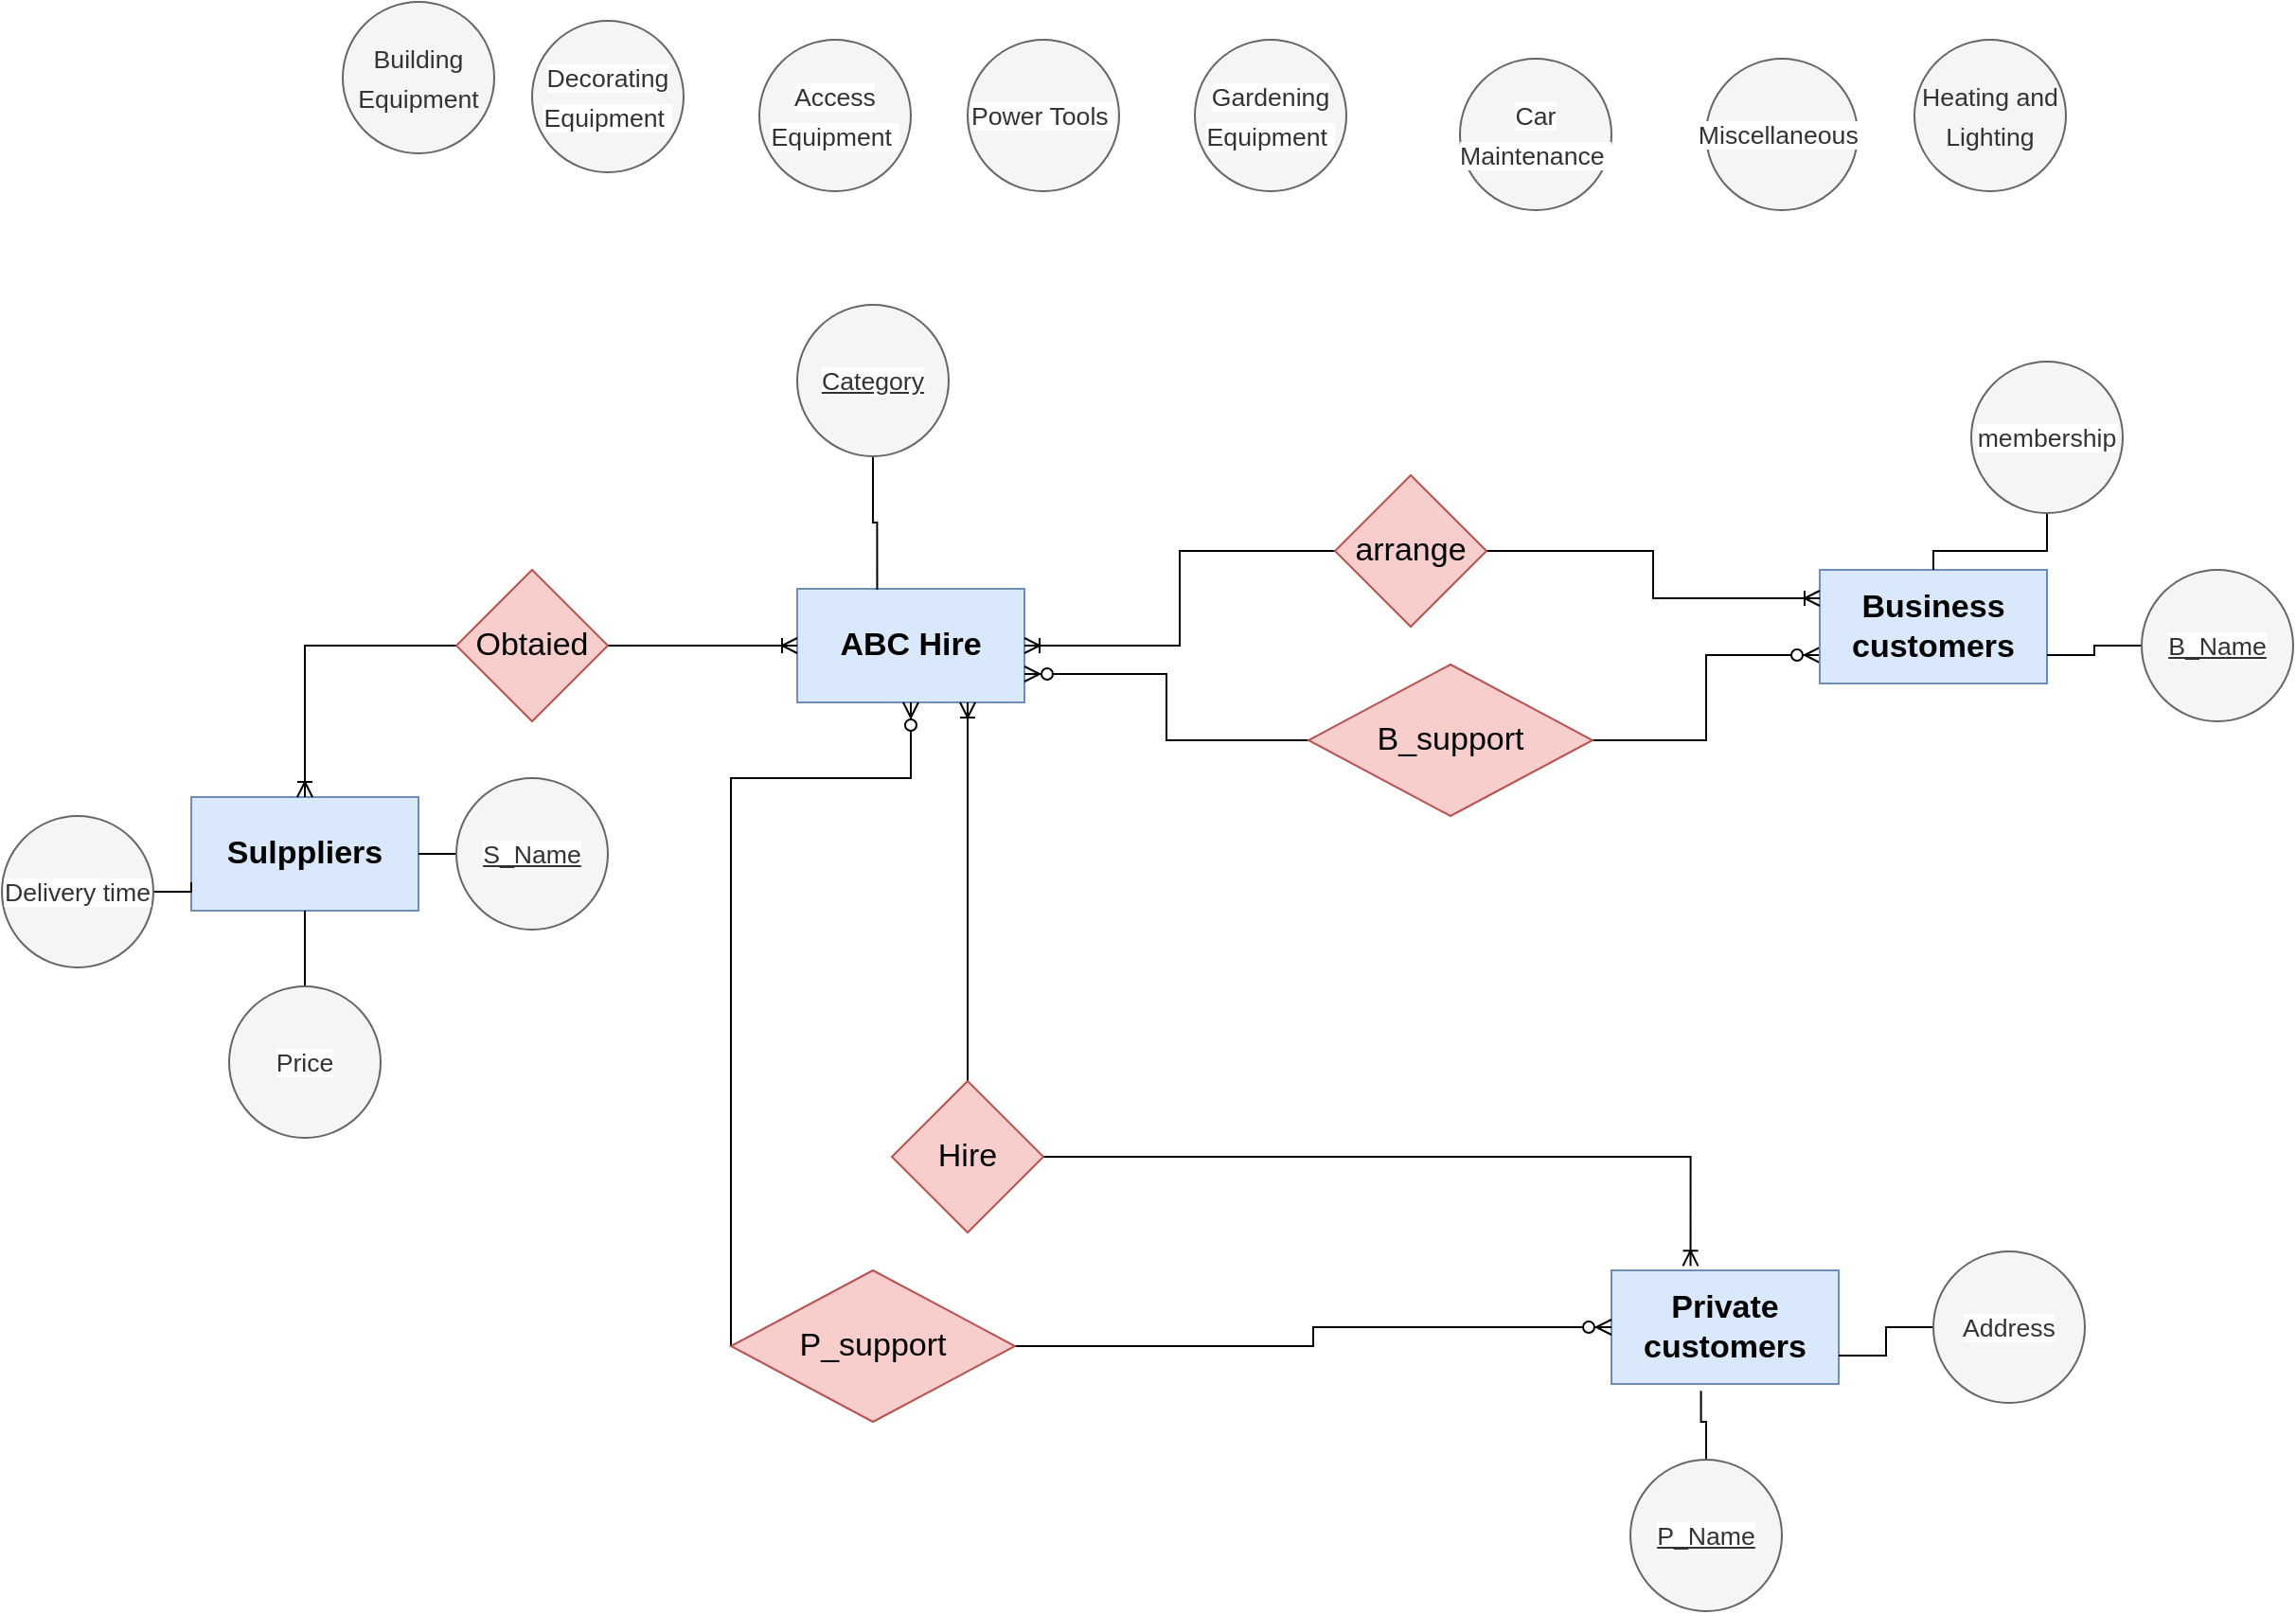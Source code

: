<mxfile version="13.0.3" type="github">
  <diagram id="K03sYseseirvuOLzhtns" name="Page-1">
    <mxGraphModel dx="2391" dy="2107" grid="1" gridSize="10" guides="1" tooltips="1" connect="1" arrows="1" fold="1" page="1" pageScale="1" pageWidth="827" pageHeight="1169" math="0" shadow="0">
      <root>
        <mxCell id="0" />
        <mxCell id="1" parent="0" />
        <mxCell id="TGKqARG2-MbJU1Pvm6La-5" value="Sulppliers" style="rounded=0;whiteSpace=wrap;html=1;fillColor=#dae8fc;strokeColor=#6c8ebf;fontStyle=1;fontSize=17;" vertex="1" parent="1">
          <mxGeometry x="-190" y="210" width="120" height="60" as="geometry" />
        </mxCell>
        <mxCell id="TGKqARG2-MbJU1Pvm6La-6" value="ABC Hire" style="rounded=0;whiteSpace=wrap;html=1;fillColor=#dae8fc;strokeColor=#6c8ebf;fontStyle=1;fontSize=17;" vertex="1" parent="1">
          <mxGeometry x="130" y="100" width="120" height="60" as="geometry" />
        </mxCell>
        <mxCell id="TGKqARG2-MbJU1Pvm6La-52" style="edgeStyle=orthogonalEdgeStyle;rounded=0;orthogonalLoop=1;jettySize=auto;html=1;endArrow=ERzeroToMany;endFill=1;fontSize=17;exitX=0;exitY=0.5;exitDx=0;exitDy=0;entryX=1;entryY=0.75;entryDx=0;entryDy=0;" edge="1" parent="1" source="TGKqARG2-MbJU1Pvm6La-58" target="TGKqARG2-MbJU1Pvm6La-6">
          <mxGeometry relative="1" as="geometry">
            <mxPoint x="420" y="340" as="sourcePoint" />
            <mxPoint x="190" y="160" as="targetPoint" />
          </mxGeometry>
        </mxCell>
        <mxCell id="TGKqARG2-MbJU1Pvm6La-53" style="edgeStyle=orthogonalEdgeStyle;rounded=0;orthogonalLoop=1;jettySize=auto;html=1;entryX=0;entryY=0.75;entryDx=0;entryDy=0;endArrow=ERzeroToMany;endFill=1;fontSize=17;exitX=1;exitY=0.5;exitDx=0;exitDy=0;" edge="1" parent="1" source="TGKqARG2-MbJU1Pvm6La-58" target="TGKqARG2-MbJU1Pvm6La-9">
          <mxGeometry relative="1" as="geometry">
            <mxPoint x="540" y="340" as="sourcePoint" />
          </mxGeometry>
        </mxCell>
        <mxCell id="TGKqARG2-MbJU1Pvm6La-8" value="Private customers" style="rounded=0;whiteSpace=wrap;html=1;fillColor=#dae8fc;strokeColor=#6c8ebf;fontStyle=1;fontSize=17;" vertex="1" parent="1">
          <mxGeometry x="560" y="460" width="120" height="60" as="geometry" />
        </mxCell>
        <mxCell id="TGKqARG2-MbJU1Pvm6La-9" value="Business customers" style="rounded=0;whiteSpace=wrap;html=1;fillColor=#dae8fc;strokeColor=#6c8ebf;fontStyle=1;fontSize=17;" vertex="1" parent="1">
          <mxGeometry x="670" y="90" width="120" height="60" as="geometry" />
        </mxCell>
        <mxCell id="TGKqARG2-MbJU1Pvm6La-10" value="&lt;span class=&quot;TextRun SCXW16376595 BCX0&quot; lang=&quot;EN-US&quot; style=&quot;margin: 0px ; padding: 0px ; text-align: justify ; background-color: rgb(255 , 255 , 255) ; font-size: 10pt ; font-family: &amp;#34;malgun gothic&amp;#34; , &amp;#34;malgun gothic_msfontservice&amp;#34; , sans-serif ; line-height: 17.267px&quot;&gt;&lt;span class=&quot;NormalTextRun SCXW16376595 BCX0&quot; style=&quot;margin: 0px ; padding: 0px ; background-color: inherit&quot;&gt;Miscellaneous&lt;/span&gt;&lt;/span&gt;&lt;span class=&quot;EOP SCXW16376595 BCX0&quot; style=&quot;margin: 0px ; padding: 0px ; text-align: justify ; background-color: rgb(255 , 255 , 255) ; font-size: 10pt ; line-height: 17.267px ; font-family: &amp;#34;malgun gothic&amp;#34; , &amp;#34;malgun gothic_msfontservice&amp;#34; , sans-serif&quot;&gt;&amp;nbsp;&lt;/span&gt;" style="ellipse;whiteSpace=wrap;html=1;aspect=fixed;fontSize=17;fillColor=#f5f5f5;strokeColor=#666666;fontColor=#333333;" vertex="1" parent="1">
          <mxGeometry x="610" y="-180" width="80" height="80" as="geometry" />
        </mxCell>
        <mxCell id="TGKqARG2-MbJU1Pvm6La-11" value="&lt;span class=&quot;TextRun SCXW195696035 BCX0&quot; lang=&quot;EN-US&quot; style=&quot;margin: 0px ; padding: 0px ; text-align: justify ; background-color: rgb(255 , 255 , 255) ; font-size: 10pt ; font-family: &amp;#34;malgun gothic&amp;#34; , &amp;#34;malgun gothic_msfontservice&amp;#34; , sans-serif ; line-height: 17.267px&quot;&gt;&lt;span class=&quot;NormalTextRun SCXW195696035 BCX0&quot; style=&quot;margin: 0px ; padding: 0px ; background-color: inherit&quot;&gt;Power Tools&lt;/span&gt;&lt;/span&gt;&lt;span class=&quot;EOP SCXW195696035 BCX0&quot; style=&quot;margin: 0px ; padding: 0px ; text-align: justify ; background-color: rgb(255 , 255 , 255) ; font-size: 10pt ; line-height: 17.267px ; font-family: &amp;#34;malgun gothic&amp;#34; , &amp;#34;malgun gothic_msfontservice&amp;#34; , sans-serif&quot;&gt;&amp;nbsp;&lt;/span&gt;" style="ellipse;whiteSpace=wrap;html=1;aspect=fixed;fontSize=17;fillColor=#f5f5f5;strokeColor=#666666;fontColor=#333333;" vertex="1" parent="1">
          <mxGeometry x="220" y="-190" width="80" height="80" as="geometry" />
        </mxCell>
        <mxCell id="TGKqARG2-MbJU1Pvm6La-12" value="&#xa;&#xa;&lt;!--StartFragment--&gt;&lt;span data-contrast=&quot;auto&quot; class=&quot;TextRun SCXW90887362 BCX0&quot; xml:lang=&quot;EN-US&quot; lang=&quot;EN-US&quot; style=&quot;margin: 0px; padding: 0px; user-select: text; -webkit-user-drag: none; -webkit-tap-highlight-color: transparent; font-style: normal; font-variant-caps: normal; font-weight: 400; letter-spacing: normal; orphans: 2; text-align: justify; text-indent: 0px; text-transform: none; widows: 2; word-spacing: 0px; -webkit-text-stroke-width: 0px; background-color: rgb(255, 255, 255); text-decoration-style: initial; text-decoration-color: initial; font-size: 10pt; font-family: &amp;quot;Malgun Gothic&amp;quot;, &amp;quot;Malgun Gothic_MSFontService&amp;quot;, sans-serif; font-kerning: none; line-height: 17.267px; font-variant-ligatures: none !important;&quot;&gt;&lt;span class=&quot;NormalTextRun SCXW90887362 BCX0&quot; style=&quot;margin: 0px; padding: 0px; user-select: text; -webkit-user-drag: none; -webkit-tap-highlight-color: transparent; background-color: inherit;&quot;&gt;Car Maintenance&lt;/span&gt;&lt;/span&gt;&lt;span class=&quot;EOP SCXW90887362 BCX0&quot; data-ccp-props=&quot;{&amp;quot;201341983&amp;quot;:0,&amp;quot;335551550&amp;quot;:6,&amp;quot;335551620&amp;quot;:6,&amp;quot;335559739&amp;quot;:160,&amp;quot;335559740&amp;quot;:259}&quot; style=&quot;margin: 0px; padding: 0px; user-select: text; -webkit-user-drag: none; -webkit-tap-highlight-color: transparent; font-style: normal; font-variant-ligatures: normal; font-variant-caps: normal; font-weight: 400; letter-spacing: normal; orphans: 2; text-align: justify; text-indent: 0px; text-transform: none; widows: 2; word-spacing: 0px; -webkit-text-stroke-width: 0px; background-color: rgb(255, 255, 255); text-decoration-style: initial; text-decoration-color: initial; font-size: 10pt; line-height: 17.267px; font-family: &amp;quot;Malgun Gothic&amp;quot;, &amp;quot;Malgun Gothic_MSFontService&amp;quot;, sans-serif;&quot;&gt;&amp;nbsp;&lt;/span&gt;&lt;!--EndFragment--&gt;&#xa;&#xa;" style="ellipse;whiteSpace=wrap;html=1;aspect=fixed;fontSize=17;fillColor=#f5f5f5;strokeColor=#666666;fontColor=#333333;" vertex="1" parent="1">
          <mxGeometry x="480" y="-180" width="80" height="80" as="geometry" />
        </mxCell>
        <mxCell id="TGKqARG2-MbJU1Pvm6La-14" value="&lt;span class=&quot;TextRun SCXW104033516 BCX0&quot; lang=&quot;EN-US&quot; style=&quot;margin: 0px ; padding: 0px ; text-align: justify ; background-color: rgb(255 , 255 , 255) ; font-size: 10pt ; font-family: &amp;#34;malgun gothic&amp;#34; , &amp;#34;malgun gothic_msfontservice&amp;#34; , sans-serif ; line-height: 17.267px&quot;&gt;&lt;span class=&quot;NormalTextRun SCXW104033516 BCX0&quot; style=&quot;margin: 0px ; padding: 0px ; background-color: inherit&quot;&gt;Access Equipment&lt;/span&gt;&lt;/span&gt;&lt;span class=&quot;EOP SCXW104033516 BCX0&quot; style=&quot;margin: 0px ; padding: 0px ; text-align: justify ; background-color: rgb(255 , 255 , 255) ; font-size: 10pt ; line-height: 17.267px ; font-family: &amp;#34;malgun gothic&amp;#34; , &amp;#34;malgun gothic_msfontservice&amp;#34; , sans-serif&quot;&gt;&amp;nbsp;&lt;/span&gt;" style="ellipse;whiteSpace=wrap;html=1;aspect=fixed;fontSize=17;fillColor=#f5f5f5;strokeColor=#666666;fontColor=#333333;" vertex="1" parent="1">
          <mxGeometry x="110" y="-190" width="80" height="80" as="geometry" />
        </mxCell>
        <mxCell id="TGKqARG2-MbJU1Pvm6La-15" value="&lt;span class=&quot;TextRun  BCX0 SCXW108622904&quot; lang=&quot;EN-US&quot; style=&quot;animation: 0s ease 0s 1 normal none running none ; background: none 0% 0% / auto repeat scroll padding-box border-box rgba(0 , 0 , 0 , 0) ; border: 0px none rgb(0 , 0 , 0) ; border-radius: 0px ; border-collapse: separate ; bottom: auto ; box-shadow: none ; box-sizing: content-box ; caption-side: top ; clear: none ; clip: auto ; content: normal ; cursor: text ; direction: ltr ; display: inline ; empty-cells: show ; float: none ; font-family: &amp;#34;malgun gothic&amp;#34; , &amp;#34;malgun gothic_msfontservice&amp;#34; , sans-serif ; font-size: 13.333px ; height: auto ; left: auto ; line-height: 17.267px ; list-style: outside none disc ; margin: 0px ; max-height: none ; max-width: none ; min-height: 0px ; min-width: 0px ; opacity: 1 ; outline: rgb(0 , 0 , 0) none 0px ; overflow-wrap: break-word ; overflow: visible ; padding: 0px ; position: static ; resize: none ; right: auto ; speak: normal ; table-layout: auto ; text-align: justify ; text-shadow: none ; text-overflow: clip ; top: auto ; transition: all 0s ease 0s ; unicode-bidi: normal ; vertical-align: baseline ; visibility: visible ; width: auto ; word-break: normal ; z-index: auto ; zoom: 1 ; -webkit-appearance: none ; backface-visibility: visible ; border-spacing: 0px ; perspective: none ; perspective-origin: 0px 0px ; transform: none ; transform-origin: 0px 0px ; transform-style: flat&quot;&gt;&lt;span class=&quot;NormalTextRun  BCX0 SCXW108622904&quot; style=&quot;background-color: inherit&quot;&gt;Building Equipment&lt;/span&gt;&lt;/span&gt;" style="ellipse;whiteSpace=wrap;html=1;aspect=fixed;fontSize=17;fillColor=#f5f5f5;strokeColor=#666666;fontColor=#333333;" vertex="1" parent="1">
          <mxGeometry x="-110" y="-210" width="80" height="80" as="geometry" />
        </mxCell>
        <mxCell id="TGKqARG2-MbJU1Pvm6La-16" value="&lt;span class=&quot;TextRun SCXW136956164 BCX0&quot; lang=&quot;EN-US&quot; style=&quot;margin: 0px ; padding: 0px ; text-align: justify ; background-color: rgb(255 , 255 , 255) ; font-size: 10pt ; font-family: &amp;#34;malgun gothic&amp;#34; , &amp;#34;malgun gothic_msfontservice&amp;#34; , sans-serif ; line-height: 17.267px&quot;&gt;&lt;span class=&quot;NormalTextRun SCXW136956164 BCX0&quot; style=&quot;margin: 0px ; padding: 0px ; background-color: inherit&quot;&gt;Gardening Equipment&lt;/span&gt;&lt;/span&gt;&lt;span class=&quot;EOP SCXW136956164 BCX0&quot; style=&quot;margin: 0px ; padding: 0px ; text-align: justify ; background-color: rgb(255 , 255 , 255) ; font-size: 10pt ; line-height: 17.267px ; font-family: &amp;#34;malgun gothic&amp;#34; , &amp;#34;malgun gothic_msfontservice&amp;#34; , sans-serif&quot;&gt;&amp;nbsp;&lt;/span&gt;" style="ellipse;whiteSpace=wrap;html=1;aspect=fixed;fontSize=17;fillColor=#f5f5f5;strokeColor=#666666;fontColor=#333333;" vertex="1" parent="1">
          <mxGeometry x="340" y="-190" width="80" height="80" as="geometry" />
        </mxCell>
        <mxCell id="TGKqARG2-MbJU1Pvm6La-17" value="&lt;span class=&quot;TextRun SCXW54788103 BCX0&quot; lang=&quot;EN-US&quot; style=&quot;animation: 0s ease 0s 1 normal none running none ; background: none 0% 0% / auto repeat scroll padding-box border-box rgba(0 , 0 , 0 , 0) ; border: 0px none rgb(0 , 0 , 0) ; border-radius: 0px ; border-collapse: separate ; bottom: auto ; box-shadow: none ; box-sizing: content-box ; caption-side: top ; clear: none ; clip: auto ; content: normal ; cursor: text ; direction: ltr ; display: inline ; empty-cells: show ; float: none ; font-family: &amp;#34;malgun gothic&amp;#34; , &amp;#34;malgun gothic_msfontservice&amp;#34; , sans-serif ; font-size: 13.333px ; height: auto ; left: auto ; line-height: 17.267px ; list-style: outside none disc ; margin: 0px ; max-height: none ; max-width: none ; min-height: 0px ; min-width: 0px ; opacity: 1 ; outline: rgb(0 , 0 , 0) none 0px ; overflow-wrap: break-word ; overflow: visible ; padding: 0px ; position: static ; resize: none ; right: auto ; speak: normal ; table-layout: auto ; text-align: justify ; text-shadow: none ; text-overflow: clip ; top: auto ; transition: all 0s ease 0s ; unicode-bidi: normal ; vertical-align: baseline ; visibility: visible ; width: auto ; word-break: normal ; z-index: auto ; zoom: 1 ; -webkit-appearance: none ; backface-visibility: visible ; border-spacing: 0px ; perspective: none ; perspective-origin: 0px 0px ; transform: none ; transform-origin: 0px 0px ; transform-style: flat&quot;&gt;&lt;span class=&quot;NormalTextRun SCXW54788103 BCX0&quot; style=&quot;background-color: inherit&quot;&gt;Heating and Lighting&lt;/span&gt;&lt;/span&gt;" style="ellipse;whiteSpace=wrap;html=1;aspect=fixed;fontSize=17;fillColor=#f5f5f5;strokeColor=#666666;fontColor=#333333;" vertex="1" parent="1">
          <mxGeometry x="720" y="-190" width="80" height="80" as="geometry" />
        </mxCell>
        <mxCell id="TGKqARG2-MbJU1Pvm6La-41" style="edgeStyle=orthogonalEdgeStyle;rounded=0;orthogonalLoop=1;jettySize=auto;html=1;entryX=0;entryY=0.75;entryDx=0;entryDy=0;endArrow=none;endFill=0;fontSize=17;" edge="1" parent="1" source="TGKqARG2-MbJU1Pvm6La-28" target="TGKqARG2-MbJU1Pvm6La-5">
          <mxGeometry relative="1" as="geometry" />
        </mxCell>
        <mxCell id="TGKqARG2-MbJU1Pvm6La-84" value="" style="edgeStyle=orthogonalEdgeStyle;rounded=0;orthogonalLoop=1;jettySize=auto;html=1;startArrow=none;startFill=0;endArrow=none;endFill=0;fontSize=17;" edge="1" parent="1" source="TGKqARG2-MbJU1Pvm6La-28" target="TGKqARG2-MbJU1Pvm6La-5">
          <mxGeometry relative="1" as="geometry">
            <Array as="points">
              <mxPoint x="-190" y="260" />
            </Array>
          </mxGeometry>
        </mxCell>
        <mxCell id="TGKqARG2-MbJU1Pvm6La-28" value="&lt;div&gt;&lt;font face=&quot;malgun gothic, malgun gothic_msfontservice, sans-serif&quot;&gt;&lt;span style=&quot;font-size: 13.333px ; background-color: rgb(255 , 255 , 255)&quot;&gt;Delivery time&lt;/span&gt;&lt;/font&gt;&lt;/div&gt;" style="ellipse;whiteSpace=wrap;html=1;aspect=fixed;fontSize=17;fillColor=#f5f5f5;strokeColor=#666666;fontColor=#333333;align=center;" vertex="1" parent="1">
          <mxGeometry x="-290" y="220" width="80" height="80" as="geometry" />
        </mxCell>
        <mxCell id="TGKqARG2-MbJU1Pvm6La-42" style="edgeStyle=orthogonalEdgeStyle;rounded=0;orthogonalLoop=1;jettySize=auto;html=1;entryX=0.5;entryY=1;entryDx=0;entryDy=0;endArrow=none;endFill=0;fontSize=17;" edge="1" parent="1" source="TGKqARG2-MbJU1Pvm6La-29" target="TGKqARG2-MbJU1Pvm6La-5">
          <mxGeometry relative="1" as="geometry" />
        </mxCell>
        <mxCell id="TGKqARG2-MbJU1Pvm6La-29" value="&lt;div style=&quot;text-align: justify&quot;&gt;&lt;font face=&quot;malgun gothic, malgun gothic_msfontservice, sans-serif&quot;&gt;&lt;span style=&quot;font-size: 13.333px ; background-color: rgb(255 , 255 , 255)&quot;&gt;Price&lt;/span&gt;&lt;/font&gt;&lt;/div&gt;" style="ellipse;whiteSpace=wrap;html=1;aspect=fixed;fontSize=17;fillColor=#f5f5f5;strokeColor=#666666;fontColor=#333333;" vertex="1" parent="1">
          <mxGeometry x="-170" y="310" width="80" height="80" as="geometry" />
        </mxCell>
        <mxCell id="TGKqARG2-MbJU1Pvm6La-72" style="edgeStyle=orthogonalEdgeStyle;rounded=0;orthogonalLoop=1;jettySize=auto;html=1;entryX=1;entryY=0.5;entryDx=0;entryDy=0;startArrow=none;startFill=0;endArrow=none;endFill=0;fontSize=17;" edge="1" parent="1" source="TGKqARG2-MbJU1Pvm6La-30" target="TGKqARG2-MbJU1Pvm6La-5">
          <mxGeometry relative="1" as="geometry" />
        </mxCell>
        <mxCell id="TGKqARG2-MbJU1Pvm6La-30" value="&lt;div style=&quot;text-align: justify&quot;&gt;&lt;font face=&quot;malgun gothic, malgun gothic_msfontservice, sans-serif&quot;&gt;&lt;span style=&quot;font-size: 13.333px ; background-color: rgb(255 , 255 , 255)&quot;&gt;&lt;u&gt;S_Name&lt;/u&gt;&lt;/span&gt;&lt;/font&gt;&lt;/div&gt;" style="ellipse;whiteSpace=wrap;html=1;aspect=fixed;fontSize=17;fillColor=#f5f5f5;strokeColor=#666666;fontColor=#333333;" vertex="1" parent="1">
          <mxGeometry x="-50" y="200" width="80" height="80" as="geometry" />
        </mxCell>
        <mxCell id="TGKqARG2-MbJU1Pvm6La-38" style="edgeStyle=orthogonalEdgeStyle;rounded=0;orthogonalLoop=1;jettySize=auto;html=1;endArrow=none;endFill=0;fontSize=17;" edge="1" parent="1" source="TGKqARG2-MbJU1Pvm6La-34" target="TGKqARG2-MbJU1Pvm6La-9">
          <mxGeometry relative="1" as="geometry" />
        </mxCell>
        <mxCell id="TGKqARG2-MbJU1Pvm6La-34" value="&lt;div style=&quot;text-align: justify&quot;&gt;&lt;font face=&quot;malgun gothic, malgun gothic_msfontservice, sans-serif&quot;&gt;&lt;span style=&quot;font-size: 13.333px ; background-color: rgb(255 , 255 , 255)&quot;&gt;membership&lt;/span&gt;&lt;/font&gt;&lt;/div&gt;" style="ellipse;whiteSpace=wrap;html=1;aspect=fixed;fontSize=17;fillColor=#f5f5f5;strokeColor=#666666;fontColor=#333333;" vertex="1" parent="1">
          <mxGeometry x="750" y="-20" width="80" height="80" as="geometry" />
        </mxCell>
        <mxCell id="TGKqARG2-MbJU1Pvm6La-39" style="edgeStyle=orthogonalEdgeStyle;rounded=0;orthogonalLoop=1;jettySize=auto;html=1;entryX=1;entryY=0.75;entryDx=0;entryDy=0;endArrow=none;endFill=0;fontSize=17;" edge="1" parent="1" source="TGKqARG2-MbJU1Pvm6La-35" target="TGKqARG2-MbJU1Pvm6La-9">
          <mxGeometry relative="1" as="geometry" />
        </mxCell>
        <mxCell id="TGKqARG2-MbJU1Pvm6La-35" value="&lt;div style=&quot;text-align: justify&quot;&gt;&lt;font face=&quot;malgun gothic, malgun gothic_msfontservice, sans-serif&quot;&gt;&lt;span style=&quot;font-size: 13.333px ; background-color: rgb(255 , 255 , 255)&quot;&gt;&lt;u&gt;B_Name&lt;/u&gt;&lt;/span&gt;&lt;/font&gt;&lt;/div&gt;" style="ellipse;whiteSpace=wrap;html=1;aspect=fixed;fontSize=17;fillColor=#f5f5f5;strokeColor=#666666;fontColor=#333333;" vertex="1" parent="1">
          <mxGeometry x="840" y="90" width="80" height="80" as="geometry" />
        </mxCell>
        <mxCell id="TGKqARG2-MbJU1Pvm6La-46" style="edgeStyle=orthogonalEdgeStyle;rounded=0;orthogonalLoop=1;jettySize=auto;html=1;entryX=1;entryY=0.75;entryDx=0;entryDy=0;endArrow=none;endFill=0;fontSize=17;" edge="1" parent="1" source="TGKqARG2-MbJU1Pvm6La-43" target="TGKqARG2-MbJU1Pvm6La-8">
          <mxGeometry relative="1" as="geometry" />
        </mxCell>
        <mxCell id="TGKqARG2-MbJU1Pvm6La-43" value="&lt;div style=&quot;text-align: justify&quot;&gt;&lt;font face=&quot;malgun gothic, malgun gothic_msfontservice, sans-serif&quot;&gt;&lt;span style=&quot;font-size: 13.333px ; background-color: rgb(255 , 255 , 255)&quot;&gt;Address&lt;/span&gt;&lt;/font&gt;&lt;/div&gt;" style="ellipse;whiteSpace=wrap;html=1;aspect=fixed;fontSize=17;fillColor=#f5f5f5;strokeColor=#666666;fontColor=#333333;" vertex="1" parent="1">
          <mxGeometry x="730" y="450" width="80" height="80" as="geometry" />
        </mxCell>
        <mxCell id="TGKqARG2-MbJU1Pvm6La-45" style="edgeStyle=orthogonalEdgeStyle;rounded=0;orthogonalLoop=1;jettySize=auto;html=1;entryX=0.394;entryY=1.061;entryDx=0;entryDy=0;entryPerimeter=0;endArrow=none;endFill=0;fontSize=17;" edge="1" parent="1" source="TGKqARG2-MbJU1Pvm6La-44" target="TGKqARG2-MbJU1Pvm6La-8">
          <mxGeometry relative="1" as="geometry" />
        </mxCell>
        <mxCell id="TGKqARG2-MbJU1Pvm6La-44" value="&lt;div style=&quot;text-align: justify&quot;&gt;&lt;font face=&quot;malgun gothic, malgun gothic_msfontservice, sans-serif&quot;&gt;&lt;span style=&quot;font-size: 13.333px ; background-color: rgb(255 , 255 , 255)&quot;&gt;&lt;u&gt;P_Name&lt;/u&gt;&lt;/span&gt;&lt;/font&gt;&lt;/div&gt;" style="ellipse;whiteSpace=wrap;html=1;aspect=fixed;fontSize=17;fillColor=#f5f5f5;strokeColor=#666666;fontColor=#333333;" vertex="1" parent="1">
          <mxGeometry x="570" y="560" width="80" height="80" as="geometry" />
        </mxCell>
        <mxCell id="TGKqARG2-MbJU1Pvm6La-50" style="edgeStyle=orthogonalEdgeStyle;rounded=0;orthogonalLoop=1;jettySize=auto;html=1;entryX=0;entryY=0.5;entryDx=0;entryDy=0;endArrow=ERoneToMany;endFill=0;fontSize=17;" edge="1" parent="1" source="TGKqARG2-MbJU1Pvm6La-49" target="TGKqARG2-MbJU1Pvm6La-6">
          <mxGeometry relative="1" as="geometry" />
        </mxCell>
        <mxCell id="TGKqARG2-MbJU1Pvm6La-51" style="edgeStyle=orthogonalEdgeStyle;rounded=0;orthogonalLoop=1;jettySize=auto;html=1;entryX=0.5;entryY=0;entryDx=0;entryDy=0;endArrow=ERoneToMany;endFill=0;fontSize=17;" edge="1" parent="1" source="TGKqARG2-MbJU1Pvm6La-49" target="TGKqARG2-MbJU1Pvm6La-5">
          <mxGeometry relative="1" as="geometry" />
        </mxCell>
        <mxCell id="TGKqARG2-MbJU1Pvm6La-49" value="Obtaied" style="rhombus;whiteSpace=wrap;html=1;fontSize=17;fillColor=#f8cecc;strokeColor=#b85450;" vertex="1" parent="1">
          <mxGeometry x="-50" y="90" width="80" height="80" as="geometry" />
        </mxCell>
        <mxCell id="TGKqARG2-MbJU1Pvm6La-58" value="&lt;span&gt;B_support&lt;/span&gt;" style="rhombus;whiteSpace=wrap;html=1;fontSize=17;fillColor=#f8cecc;strokeColor=#b85450;fontStyle=0" vertex="1" parent="1">
          <mxGeometry x="400" y="140" width="150" height="80" as="geometry" />
        </mxCell>
        <mxCell id="TGKqARG2-MbJU1Pvm6La-63" style="edgeStyle=orthogonalEdgeStyle;rounded=0;orthogonalLoop=1;jettySize=auto;html=1;entryX=1;entryY=0.5;entryDx=0;entryDy=0;startArrow=none;startFill=0;endArrow=ERoneToMany;endFill=0;fontSize=17;" edge="1" parent="1" source="TGKqARG2-MbJU1Pvm6La-62" target="TGKqARG2-MbJU1Pvm6La-6">
          <mxGeometry relative="1" as="geometry" />
        </mxCell>
        <mxCell id="TGKqARG2-MbJU1Pvm6La-64" style="edgeStyle=orthogonalEdgeStyle;rounded=0;orthogonalLoop=1;jettySize=auto;html=1;startArrow=none;startFill=0;endArrow=ERoneToMany;endFill=0;fontSize=17;entryX=0;entryY=0.25;entryDx=0;entryDy=0;" edge="1" parent="1" source="TGKqARG2-MbJU1Pvm6La-62" target="TGKqARG2-MbJU1Pvm6La-9">
          <mxGeometry relative="1" as="geometry">
            <mxPoint x="490" y="340" as="targetPoint" />
          </mxGeometry>
        </mxCell>
        <mxCell id="TGKqARG2-MbJU1Pvm6La-62" value="arrange" style="rhombus;whiteSpace=wrap;html=1;fontSize=17;fillColor=#f8cecc;strokeColor=#b85450;fontStyle=0" vertex="1" parent="1">
          <mxGeometry x="414" y="40" width="80" height="80" as="geometry" />
        </mxCell>
        <mxCell id="TGKqARG2-MbJU1Pvm6La-70" style="edgeStyle=orthogonalEdgeStyle;rounded=0;orthogonalLoop=1;jettySize=auto;html=1;entryX=0;entryY=0.5;entryDx=0;entryDy=0;startArrow=none;startFill=0;endArrow=ERzeroToMany;endFill=1;fontSize=17;" edge="1" parent="1" source="TGKqARG2-MbJU1Pvm6La-68" target="TGKqARG2-MbJU1Pvm6La-8">
          <mxGeometry relative="1" as="geometry" />
        </mxCell>
        <mxCell id="TGKqARG2-MbJU1Pvm6La-71" style="edgeStyle=orthogonalEdgeStyle;rounded=0;orthogonalLoop=1;jettySize=auto;html=1;startArrow=none;startFill=0;endArrow=ERzeroToMany;endFill=1;fontSize=17;exitX=0;exitY=0.5;exitDx=0;exitDy=0;entryX=0.5;entryY=1;entryDx=0;entryDy=0;" edge="1" parent="1" source="TGKqARG2-MbJU1Pvm6La-68" target="TGKqARG2-MbJU1Pvm6La-6">
          <mxGeometry relative="1" as="geometry">
            <mxPoint x="190" y="170" as="targetPoint" />
            <Array as="points">
              <mxPoint x="95" y="200" />
              <mxPoint x="190" y="200" />
            </Array>
          </mxGeometry>
        </mxCell>
        <mxCell id="TGKqARG2-MbJU1Pvm6La-68" value="&lt;span&gt;P_support&lt;/span&gt;" style="rhombus;whiteSpace=wrap;html=1;fontSize=17;fillColor=#f8cecc;strokeColor=#b85450;fontStyle=0" vertex="1" parent="1">
          <mxGeometry x="95" y="460" width="150" height="80" as="geometry" />
        </mxCell>
        <mxCell id="TGKqARG2-MbJU1Pvm6La-75" style="edgeStyle=orthogonalEdgeStyle;rounded=0;orthogonalLoop=1;jettySize=auto;html=1;startArrow=none;startFill=0;endArrow=ERoneToMany;endFill=0;fontSize=17;entryX=0.75;entryY=1;entryDx=0;entryDy=0;" edge="1" parent="1" source="TGKqARG2-MbJU1Pvm6La-69" target="TGKqARG2-MbJU1Pvm6La-6">
          <mxGeometry relative="1" as="geometry">
            <mxPoint x="220" y="200" as="targetPoint" />
          </mxGeometry>
        </mxCell>
        <mxCell id="TGKqARG2-MbJU1Pvm6La-82" style="edgeStyle=orthogonalEdgeStyle;rounded=0;orthogonalLoop=1;jettySize=auto;html=1;entryX=0.348;entryY=-0.039;entryDx=0;entryDy=0;entryPerimeter=0;startArrow=none;startFill=0;endArrow=ERoneToMany;endFill=0;fontSize=17;" edge="1" parent="1" source="TGKqARG2-MbJU1Pvm6La-69" target="TGKqARG2-MbJU1Pvm6La-8">
          <mxGeometry relative="1" as="geometry" />
        </mxCell>
        <mxCell id="TGKqARG2-MbJU1Pvm6La-69" value="Hire" style="rhombus;whiteSpace=wrap;html=1;fontSize=17;fillColor=#f8cecc;strokeColor=#b85450;fontStyle=0" vertex="1" parent="1">
          <mxGeometry x="180" y="360" width="80" height="80" as="geometry" />
        </mxCell>
        <mxCell id="TGKqARG2-MbJU1Pvm6La-13" value="&lt;span class=&quot;TextRun SCXW137007112 BCX0&quot; lang=&quot;EN-US&quot; style=&quot;margin: 0px ; padding: 0px ; text-align: justify ; background-color: rgb(255 , 255 , 255) ; font-size: 10pt ; font-family: &amp;#34;malgun gothic&amp;#34; , &amp;#34;malgun gothic_msfontservice&amp;#34; , sans-serif ; line-height: 17.267px&quot;&gt;&lt;span class=&quot;NormalTextRun SCXW137007112 BCX0&quot; style=&quot;margin: 0px ; padding: 0px ; background-color: inherit&quot;&gt;Decorating Equipment&lt;/span&gt;&lt;/span&gt;&lt;span class=&quot;EOP SCXW137007112 BCX0&quot; style=&quot;margin: 0px ; padding: 0px ; text-align: justify ; background-color: rgb(255 , 255 , 255) ; font-size: 10pt ; line-height: 17.267px ; font-family: &amp;#34;malgun gothic&amp;#34; , &amp;#34;malgun gothic_msfontservice&amp;#34; , sans-serif&quot;&gt;&amp;nbsp;&lt;/span&gt;" style="ellipse;whiteSpace=wrap;html=1;aspect=fixed;fontSize=17;fillColor=#f5f5f5;strokeColor=#666666;fontColor=#333333;" vertex="1" parent="1">
          <mxGeometry x="-10" y="-200" width="80" height="80" as="geometry" />
        </mxCell>
        <mxCell id="TGKqARG2-MbJU1Pvm6La-80" style="edgeStyle=orthogonalEdgeStyle;rounded=0;orthogonalLoop=1;jettySize=auto;html=1;entryX=0.352;entryY=0.009;entryDx=0;entryDy=0;entryPerimeter=0;startArrow=none;startFill=0;endArrow=none;endFill=0;fontSize=17;" edge="1" parent="1" source="TGKqARG2-MbJU1Pvm6La-79" target="TGKqARG2-MbJU1Pvm6La-6">
          <mxGeometry relative="1" as="geometry" />
        </mxCell>
        <mxCell id="TGKqARG2-MbJU1Pvm6La-79" value="&lt;div style=&quot;text-align: justify&quot;&gt;&lt;font face=&quot;malgun gothic, malgun gothic_msfontservice, sans-serif&quot;&gt;&lt;span style=&quot;font-size: 13.333px ; background-color: rgb(255 , 255 , 255)&quot;&gt;Category&lt;/span&gt;&lt;/font&gt;&lt;/div&gt;" style="ellipse;whiteSpace=wrap;html=1;aspect=fixed;fontSize=17;fillColor=#f5f5f5;strokeColor=#666666;fontColor=#333333;fontStyle=4" vertex="1" parent="1">
          <mxGeometry x="130" y="-50" width="80" height="80" as="geometry" />
        </mxCell>
      </root>
    </mxGraphModel>
  </diagram>
</mxfile>

